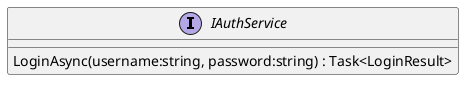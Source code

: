 @startuml
interface IAuthService {
    LoginAsync(username:string, password:string) : Task<LoginResult>
}
@enduml
